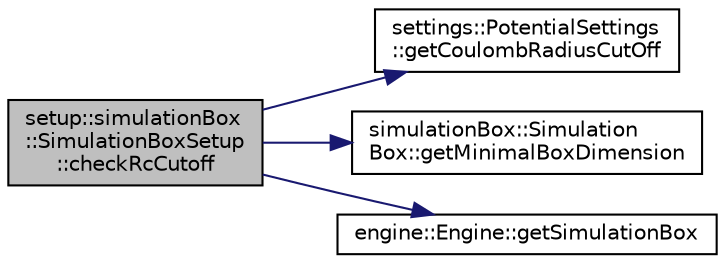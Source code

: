 digraph "setup::simulationBox::SimulationBoxSetup::checkRcCutoff"
{
 // LATEX_PDF_SIZE
  edge [fontname="Helvetica",fontsize="10",labelfontname="Helvetica",labelfontsize="10"];
  node [fontname="Helvetica",fontsize="10",shape=record];
  rankdir="LR";
  Node1 [label="setup::simulationBox\l::SimulationBoxSetup\l::checkRcCutoff",height=0.2,width=0.4,color="black", fillcolor="grey75", style="filled", fontcolor="black",tooltip="Checks if the cutoff radius is larger than half of the minimal box dimension."];
  Node1 -> Node2 [color="midnightblue",fontsize="10",style="solid",fontname="Helvetica"];
  Node2 [label="settings::PotentialSettings\l::getCoulombRadiusCutOff",height=0.2,width=0.4,color="black", fillcolor="white", style="filled",URL="$classsettings_1_1PotentialSettings.html#a3e94ca180413e8eff4ecfa5a2fa10774",tooltip=" "];
  Node1 -> Node3 [color="midnightblue",fontsize="10",style="solid",fontname="Helvetica"];
  Node3 [label="simulationBox::Simulation\lBox::getMinimalBoxDimension",height=0.2,width=0.4,color="black", fillcolor="white", style="filled",URL="$classsimulationBox_1_1SimulationBox.html#a6f491ceae26debeb2ddf8babde5999cb",tooltip=" "];
  Node1 -> Node4 [color="midnightblue",fontsize="10",style="solid",fontname="Helvetica"];
  Node4 [label="engine::Engine::getSimulationBox",height=0.2,width=0.4,color="black", fillcolor="white", style="filled",URL="$classengine_1_1Engine.html#ace473cd47266e64aee716132e724bfbc",tooltip=" "];
}
